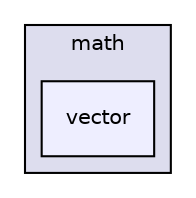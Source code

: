 digraph "lib/alloy-core/include/alloy/core/math/vector" {
  compound=true
  node [ fontsize="10", fontname="Helvetica"];
  edge [ labelfontsize="10", labelfontname="Helvetica"];
  subgraph clusterdir_77286322d8e3f78665ede88d5b926e25 {
    graph [ bgcolor="#ddddee", pencolor="black", label="math" fontname="Helvetica", fontsize="10", URL="dir_77286322d8e3f78665ede88d5b926e25.html"]
  dir_55bdb392c515caa6e9c23d23a4dc98c4 [shape=box, label="vector", style="filled", fillcolor="#eeeeff", pencolor="black", URL="dir_55bdb392c515caa6e9c23d23a4dc98c4.html"];
  }
}
